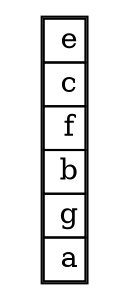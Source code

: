 digraph G { 
  node [shape = name]; 
  2[label=  <<table border= "1 " cellspacing= " 0 "><tr> 
<td> e</td> </tr> 
<tr> 
<td> c</td> </tr> 
<tr> 
<td> f</td> </tr> 
<tr> 
<td> b</td> </tr> 
<tr> 
<td> g</td> </tr> 
<tr> 
<td> a</td> </tr> 
</table>>  shape = none ]; 
 }
